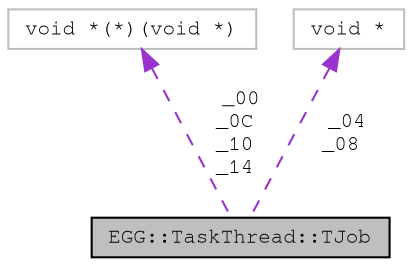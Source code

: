 digraph "EGG::TaskThread::TJob"
{
 // LATEX_PDF_SIZE
  edge [fontname="FreeMono",fontsize="10",labelfontname="FreeMono",labelfontsize="10"];
  node [fontname="FreeMono",fontsize="10",shape=record];
  Node1 [label="EGG::TaskThread::TJob",height=0.2,width=0.4,color="black", fillcolor="grey75", style="filled", fontcolor="black",tooltip=" "];
  Node2 -> Node1 [dir="back",color="darkorchid3",fontsize="10",style="dashed",label=" _00\n_0C\n_10\n_14" ,fontname="FreeMono"];
  Node2 [label="void *(*)(void *)",height=0.2,width=0.4,color="grey75", fillcolor="white", style="filled",tooltip=" "];
  Node3 -> Node1 [dir="back",color="darkorchid3",fontsize="10",style="dashed",label=" _04\n_08" ,fontname="FreeMono"];
  Node3 [label="void *",height=0.2,width=0.4,color="grey75", fillcolor="white", style="filled",tooltip=" "];
}
